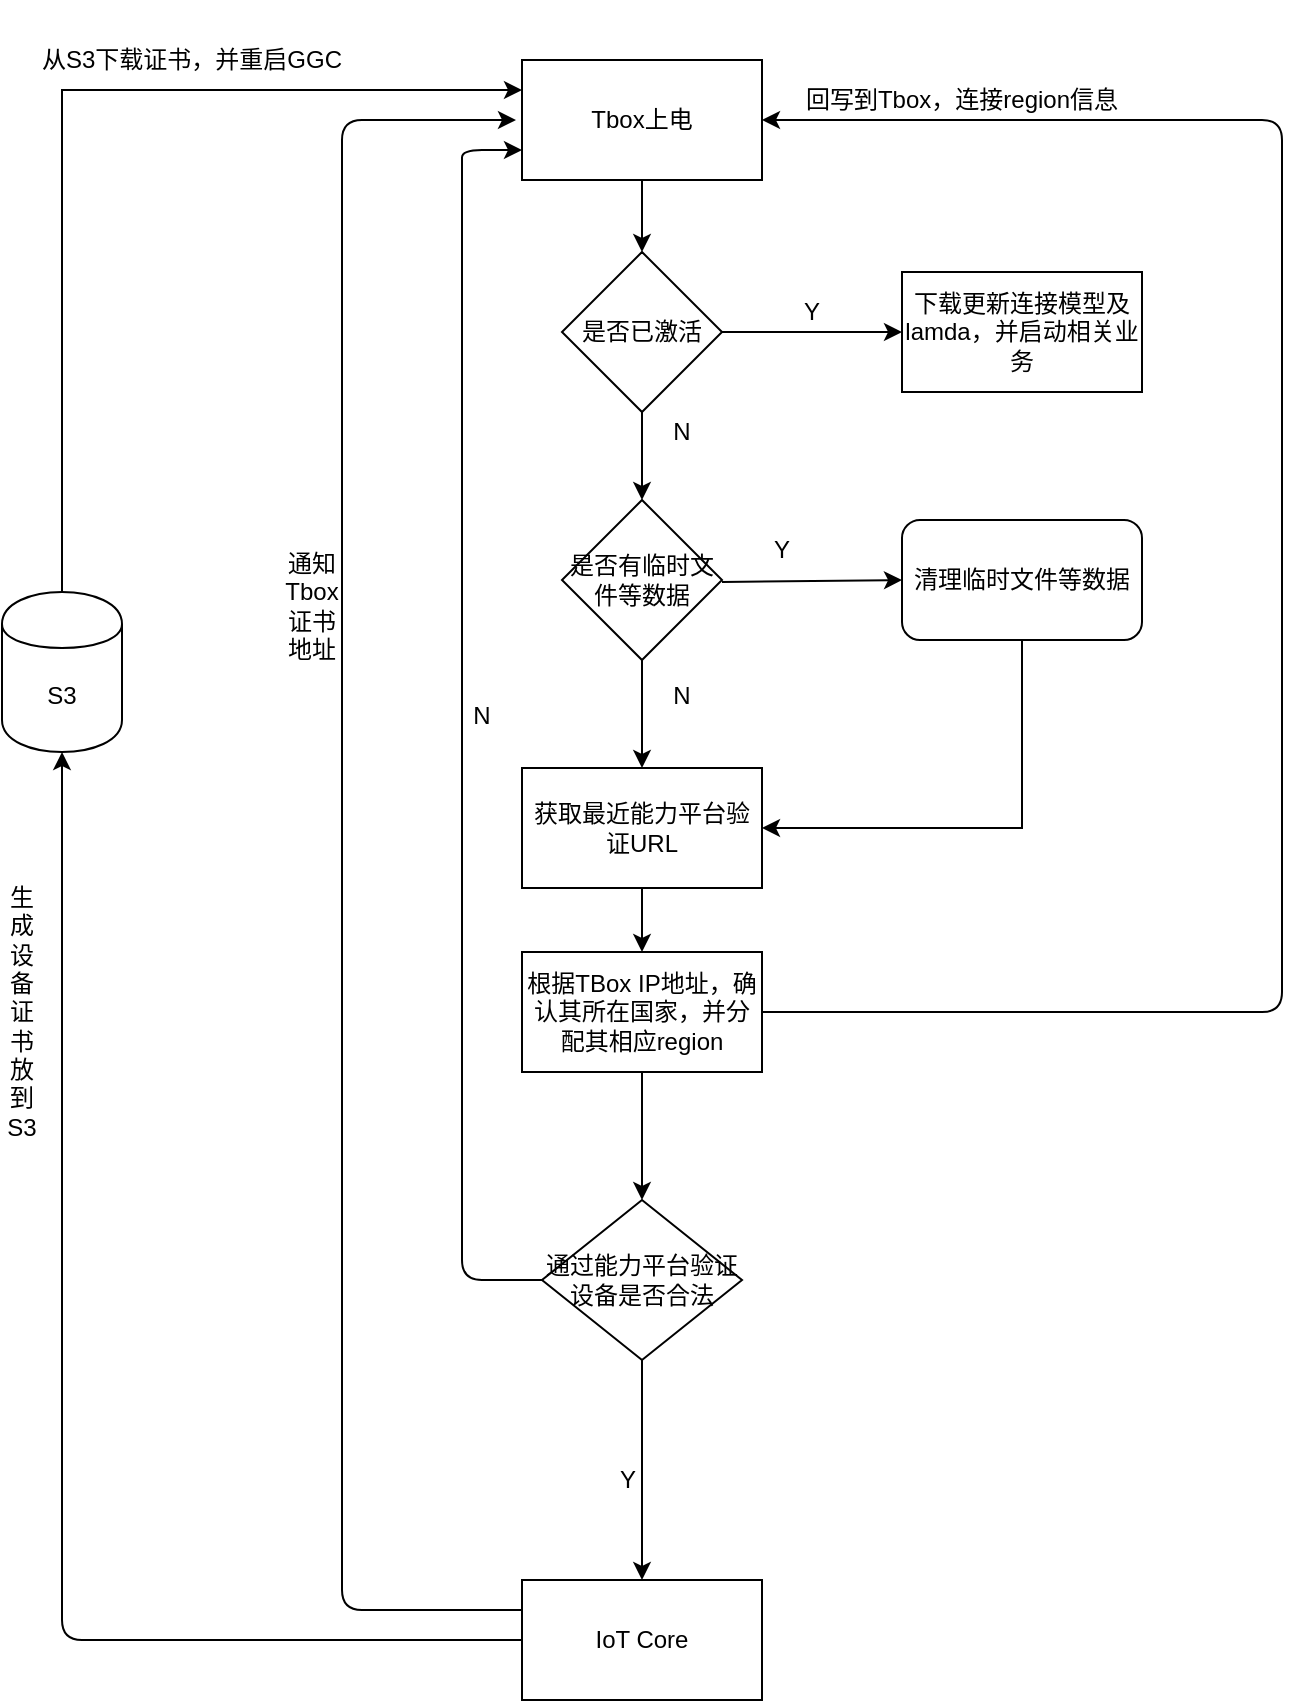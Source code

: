 <mxfile version="12.1.9" type="github" pages="1"><diagram id="epqRb2iUNHQPhHJ8MrsC" name="Page-1"><mxGraphModel dx="1408" dy="817" grid="1" gridSize="10" guides="1" tooltips="1" connect="1" arrows="1" fold="1" page="1" pageScale="1" pageWidth="827" pageHeight="1169" math="0" shadow="0"><root><mxCell id="0"/><mxCell id="1" parent="0"/><mxCell id="CM2hA7VQUmJFMC4AuUHJ-1" value="" style="edgeStyle=orthogonalEdgeStyle;rounded=0;orthogonalLoop=1;jettySize=auto;html=1;" parent="1" edge="1"><mxGeometry relative="1" as="geometry"><mxPoint x="500" y="476" as="sourcePoint"/><mxPoint x="500" y="520" as="targetPoint"/></mxGeometry></mxCell><mxCell id="CM2hA7VQUmJFMC4AuUHJ-2" value="" style="endArrow=classic;html=1;exitX=0;exitY=0.5;exitDx=0;exitDy=0;entryX=0;entryY=0.75;entryDx=0;entryDy=0;" parent="1" source="CM2hA7VQUmJFMC4AuUHJ-29" target="CM2hA7VQUmJFMC4AuUHJ-11" edge="1"><mxGeometry width="50" height="50" relative="1" as="geometry"><mxPoint x="440" y="766" as="sourcePoint"/><mxPoint x="438" y="320" as="targetPoint"/><Array as="points"><mxPoint x="410" y="910"/><mxPoint x="410" y="794"/><mxPoint x="410" y="556"/><mxPoint x="410" y="360"/><mxPoint x="410" y="345"/></Array></mxGeometry></mxCell><mxCell id="CM2hA7VQUmJFMC4AuUHJ-3" value="N" style="text;html=1;strokeColor=none;fillColor=none;align=center;verticalAlign=middle;whiteSpace=wrap;rounded=0;" parent="1" vertex="1"><mxGeometry x="400" y="618" width="40" height="20" as="geometry"/></mxCell><mxCell id="CM2hA7VQUmJFMC4AuUHJ-45" value="" style="edgeStyle=orthogonalEdgeStyle;rounded=0;orthogonalLoop=1;jettySize=auto;html=1;entryX=0;entryY=0.25;entryDx=0;entryDy=0;" parent="1" source="CM2hA7VQUmJFMC4AuUHJ-4" target="CM2hA7VQUmJFMC4AuUHJ-11" edge="1"><mxGeometry relative="1" as="geometry"><mxPoint x="210" y="486" as="targetPoint"/><Array as="points"><mxPoint x="210" y="315"/></Array></mxGeometry></mxCell><mxCell id="CM2hA7VQUmJFMC4AuUHJ-4" value="S3" style="shape=cylinder;whiteSpace=wrap;html=1;boundedLbl=1;backgroundOutline=1;" parent="1" vertex="1"><mxGeometry x="180" y="566" width="60" height="80" as="geometry"/></mxCell><mxCell id="CM2hA7VQUmJFMC4AuUHJ-5" value="" style="endArrow=classic;html=1;entryX=0.5;entryY=1;entryDx=0;entryDy=0;exitX=0;exitY=0.5;exitDx=0;exitDy=0;" parent="1" source="CM2hA7VQUmJFMC4AuUHJ-30" target="CM2hA7VQUmJFMC4AuUHJ-4" edge="1"><mxGeometry width="50" height="50" relative="1" as="geometry"><mxPoint x="180" y="866" as="sourcePoint"/><mxPoint x="230" y="816" as="targetPoint"/><Array as="points"><mxPoint x="210" y="1090"/><mxPoint x="210" y="904"/></Array></mxGeometry></mxCell><mxCell id="CM2hA7VQUmJFMC4AuUHJ-6" value="生成设备证书放到S3&lt;br&gt;" style="text;html=1;strokeColor=none;fillColor=none;align=center;verticalAlign=middle;whiteSpace=wrap;rounded=0;direction=south;" parent="1" vertex="1"><mxGeometry x="180" y="711" width="20" height="130" as="geometry"/></mxCell><mxCell id="CM2hA7VQUmJFMC4AuUHJ-7" value="" style="endArrow=classic;html=1;exitX=0;exitY=0.25;exitDx=0;exitDy=0;" parent="1" source="CM2hA7VQUmJFMC4AuUHJ-30" edge="1"><mxGeometry width="50" height="50" relative="1" as="geometry"><mxPoint x="180" y="866" as="sourcePoint"/><mxPoint x="437" y="330" as="targetPoint"/><Array as="points"><mxPoint x="350" y="1075"/><mxPoint x="350" y="889"/><mxPoint x="350" y="576"/><mxPoint x="350" y="330"/></Array></mxGeometry></mxCell><mxCell id="CM2hA7VQUmJFMC4AuUHJ-8" value="通知Tbox证书地址" style="text;html=1;strokeColor=none;fillColor=none;align=center;verticalAlign=middle;whiteSpace=wrap;rounded=0;horizontal=1;" parent="1" vertex="1"><mxGeometry x="320" y="508" width="30" height="130" as="geometry"/></mxCell><mxCell id="CM2hA7VQUmJFMC4AuUHJ-10" value="从S3下载证书，并重启GGC" style="text;html=1;strokeColor=none;fillColor=none;align=center;verticalAlign=middle;whiteSpace=wrap;rounded=0;" parent="1" vertex="1"><mxGeometry x="190" y="290" width="170" height="20" as="geometry"/></mxCell><mxCell id="CM2hA7VQUmJFMC4AuUHJ-11" value="Tbox上电" style="rounded=0;whiteSpace=wrap;html=1;" parent="1" vertex="1"><mxGeometry x="440" y="300" width="120" height="60" as="geometry"/></mxCell><mxCell id="CM2hA7VQUmJFMC4AuUHJ-12" value="" style="edgeStyle=orthogonalEdgeStyle;rounded=0;orthogonalLoop=1;jettySize=auto;html=1;entryX=0;entryY=0.5;entryDx=0;entryDy=0;" parent="1" source="CM2hA7VQUmJFMC4AuUHJ-13" target="CM2hA7VQUmJFMC4AuUHJ-17" edge="1"><mxGeometry relative="1" as="geometry"><mxPoint x="620" y="436" as="targetPoint"/></mxGeometry></mxCell><mxCell id="CM2hA7VQUmJFMC4AuUHJ-13" value="是否已激活" style="rhombus;whiteSpace=wrap;html=1;" parent="1" vertex="1"><mxGeometry x="460" y="396" width="80" height="80" as="geometry"/></mxCell><mxCell id="CM2hA7VQUmJFMC4AuUHJ-14" value="N" style="text;html=1;strokeColor=none;fillColor=none;align=center;verticalAlign=middle;whiteSpace=wrap;rounded=0;" parent="1" vertex="1"><mxGeometry x="500" y="476" width="40" height="20" as="geometry"/></mxCell><mxCell id="CM2hA7VQUmJFMC4AuUHJ-15" value="" style="endArrow=classic;html=1;entryX=1;entryY=0.5;entryDx=0;entryDy=0;exitX=1;exitY=0.5;exitDx=0;exitDy=0;" parent="1" source="CM2hA7VQUmJFMC4AuUHJ-27" target="CM2hA7VQUmJFMC4AuUHJ-11" edge="1"><mxGeometry width="50" height="50" relative="1" as="geometry"><mxPoint x="820" y="680" as="sourcePoint"/><mxPoint x="700" y="330" as="targetPoint"/><Array as="points"><mxPoint x="820" y="776"/><mxPoint x="820" y="684"/><mxPoint x="820" y="330"/></Array></mxGeometry></mxCell><mxCell id="CM2hA7VQUmJFMC4AuUHJ-16" value="回写到Tbox，连接region信息" style="text;html=1;strokeColor=none;fillColor=none;align=center;verticalAlign=middle;whiteSpace=wrap;rounded=0;" parent="1" vertex="1"><mxGeometry x="580" y="270" width="160" height="100" as="geometry"/></mxCell><mxCell id="CM2hA7VQUmJFMC4AuUHJ-17" value="下载更新连接模型及lamda，并启动相关业务" style="rounded=0;whiteSpace=wrap;html=1;" parent="1" vertex="1"><mxGeometry x="630" y="406" width="120" height="60" as="geometry"/></mxCell><mxCell id="CM2hA7VQUmJFMC4AuUHJ-18" value="Y" style="text;html=1;strokeColor=none;fillColor=none;align=center;verticalAlign=middle;whiteSpace=wrap;rounded=0;" parent="1" vertex="1"><mxGeometry x="565" y="416" width="40" height="20" as="geometry"/></mxCell><mxCell id="CM2hA7VQUmJFMC4AuUHJ-19" value="是否有临时文件等数据" style="rhombus;whiteSpace=wrap;html=1;" parent="1" vertex="1"><mxGeometry x="460" y="520" width="80" height="80" as="geometry"/></mxCell><mxCell id="CM2hA7VQUmJFMC4AuUHJ-20" value="" style="endArrow=classic;html=1;" parent="1" target="CM2hA7VQUmJFMC4AuUHJ-26" edge="1"><mxGeometry width="50" height="50" relative="1" as="geometry"><mxPoint x="500" y="600" as="sourcePoint"/><mxPoint x="550" y="550" as="targetPoint"/></mxGeometry></mxCell><mxCell id="CM2hA7VQUmJFMC4AuUHJ-21" value="N" style="text;html=1;strokeColor=none;fillColor=none;align=center;verticalAlign=middle;whiteSpace=wrap;rounded=0;" parent="1" vertex="1"><mxGeometry x="500" y="608" width="40" height="20" as="geometry"/></mxCell><mxCell id="CM2hA7VQUmJFMC4AuUHJ-42" value="" style="edgeStyle=orthogonalEdgeStyle;rounded=0;orthogonalLoop=1;jettySize=auto;html=1;entryX=1;entryY=0.5;entryDx=0;entryDy=0;exitX=0.5;exitY=1;exitDx=0;exitDy=0;" parent="1" source="CM2hA7VQUmJFMC4AuUHJ-22" target="CM2hA7VQUmJFMC4AuUHJ-26" edge="1"><mxGeometry relative="1" as="geometry"><mxPoint x="690" y="670" as="targetPoint"/></mxGeometry></mxCell><mxCell id="CM2hA7VQUmJFMC4AuUHJ-22" value="清理临时文件等数据" style="rounded=1;whiteSpace=wrap;html=1;" parent="1" vertex="1"><mxGeometry x="630" y="530" width="120" height="60" as="geometry"/></mxCell><mxCell id="CM2hA7VQUmJFMC4AuUHJ-23" value="" style="endArrow=classic;html=1;entryX=0;entryY=0.5;entryDx=0;entryDy=0;" parent="1" target="CM2hA7VQUmJFMC4AuUHJ-22" edge="1"><mxGeometry width="50" height="50" relative="1" as="geometry"><mxPoint x="540" y="561" as="sourcePoint"/><mxPoint x="590" y="511" as="targetPoint"/></mxGeometry></mxCell><mxCell id="CM2hA7VQUmJFMC4AuUHJ-24" value="Y" style="text;html=1;strokeColor=none;fillColor=none;align=center;verticalAlign=middle;whiteSpace=wrap;rounded=0;" parent="1" vertex="1"><mxGeometry x="550" y="535" width="40" height="20" as="geometry"/></mxCell><mxCell id="CM2hA7VQUmJFMC4AuUHJ-37" value="" style="edgeStyle=orthogonalEdgeStyle;rounded=0;orthogonalLoop=1;jettySize=auto;html=1;" parent="1" source="CM2hA7VQUmJFMC4AuUHJ-26" target="CM2hA7VQUmJFMC4AuUHJ-27" edge="1"><mxGeometry relative="1" as="geometry"/></mxCell><mxCell id="CM2hA7VQUmJFMC4AuUHJ-26" value="获取最近能力平台验证URL" style="rounded=0;whiteSpace=wrap;html=1;" parent="1" vertex="1"><mxGeometry x="440" y="654" width="120" height="60" as="geometry"/></mxCell><mxCell id="CM2hA7VQUmJFMC4AuUHJ-38" value="" style="edgeStyle=orthogonalEdgeStyle;rounded=0;orthogonalLoop=1;jettySize=auto;html=1;" parent="1" source="CM2hA7VQUmJFMC4AuUHJ-27" target="CM2hA7VQUmJFMC4AuUHJ-29" edge="1"><mxGeometry relative="1" as="geometry"/></mxCell><mxCell id="CM2hA7VQUmJFMC4AuUHJ-27" value="根据TBox IP地址，确认其所在国家，并分配其相应region" style="rounded=0;whiteSpace=wrap;html=1;" parent="1" vertex="1"><mxGeometry x="440" y="746" width="120" height="60" as="geometry"/></mxCell><mxCell id="CM2hA7VQUmJFMC4AuUHJ-40" value="" style="edgeStyle=orthogonalEdgeStyle;rounded=0;orthogonalLoop=1;jettySize=auto;html=1;" parent="1" source="CM2hA7VQUmJFMC4AuUHJ-29" target="CM2hA7VQUmJFMC4AuUHJ-30" edge="1"><mxGeometry relative="1" as="geometry"/></mxCell><mxCell id="CM2hA7VQUmJFMC4AuUHJ-29" value="通过能力平台验证设备是否合法" style="rhombus;whiteSpace=wrap;html=1;" parent="1" vertex="1"><mxGeometry x="450" y="870" width="100" height="80" as="geometry"/></mxCell><mxCell id="CM2hA7VQUmJFMC4AuUHJ-30" value="IoT Core" style="rounded=0;whiteSpace=wrap;html=1;" parent="1" vertex="1"><mxGeometry x="440" y="1060" width="120" height="60" as="geometry"/></mxCell><mxCell id="CM2hA7VQUmJFMC4AuUHJ-31" value="Y" style="text;html=1;strokeColor=none;fillColor=none;align=center;verticalAlign=middle;whiteSpace=wrap;rounded=0;" parent="1" vertex="1"><mxGeometry x="473" y="1000" width="40" height="20" as="geometry"/></mxCell><mxCell id="CM2hA7VQUmJFMC4AuUHJ-34" value="" style="endArrow=classic;html=1;exitX=0.5;exitY=1;exitDx=0;exitDy=0;" parent="1" source="CM2hA7VQUmJFMC4AuUHJ-11" target="CM2hA7VQUmJFMC4AuUHJ-13" edge="1"><mxGeometry width="50" height="50" relative="1" as="geometry"><mxPoint x="520" y="526" as="sourcePoint"/><mxPoint x="570" y="476" as="targetPoint"/></mxGeometry></mxCell></root></mxGraphModel></diagram></mxfile>